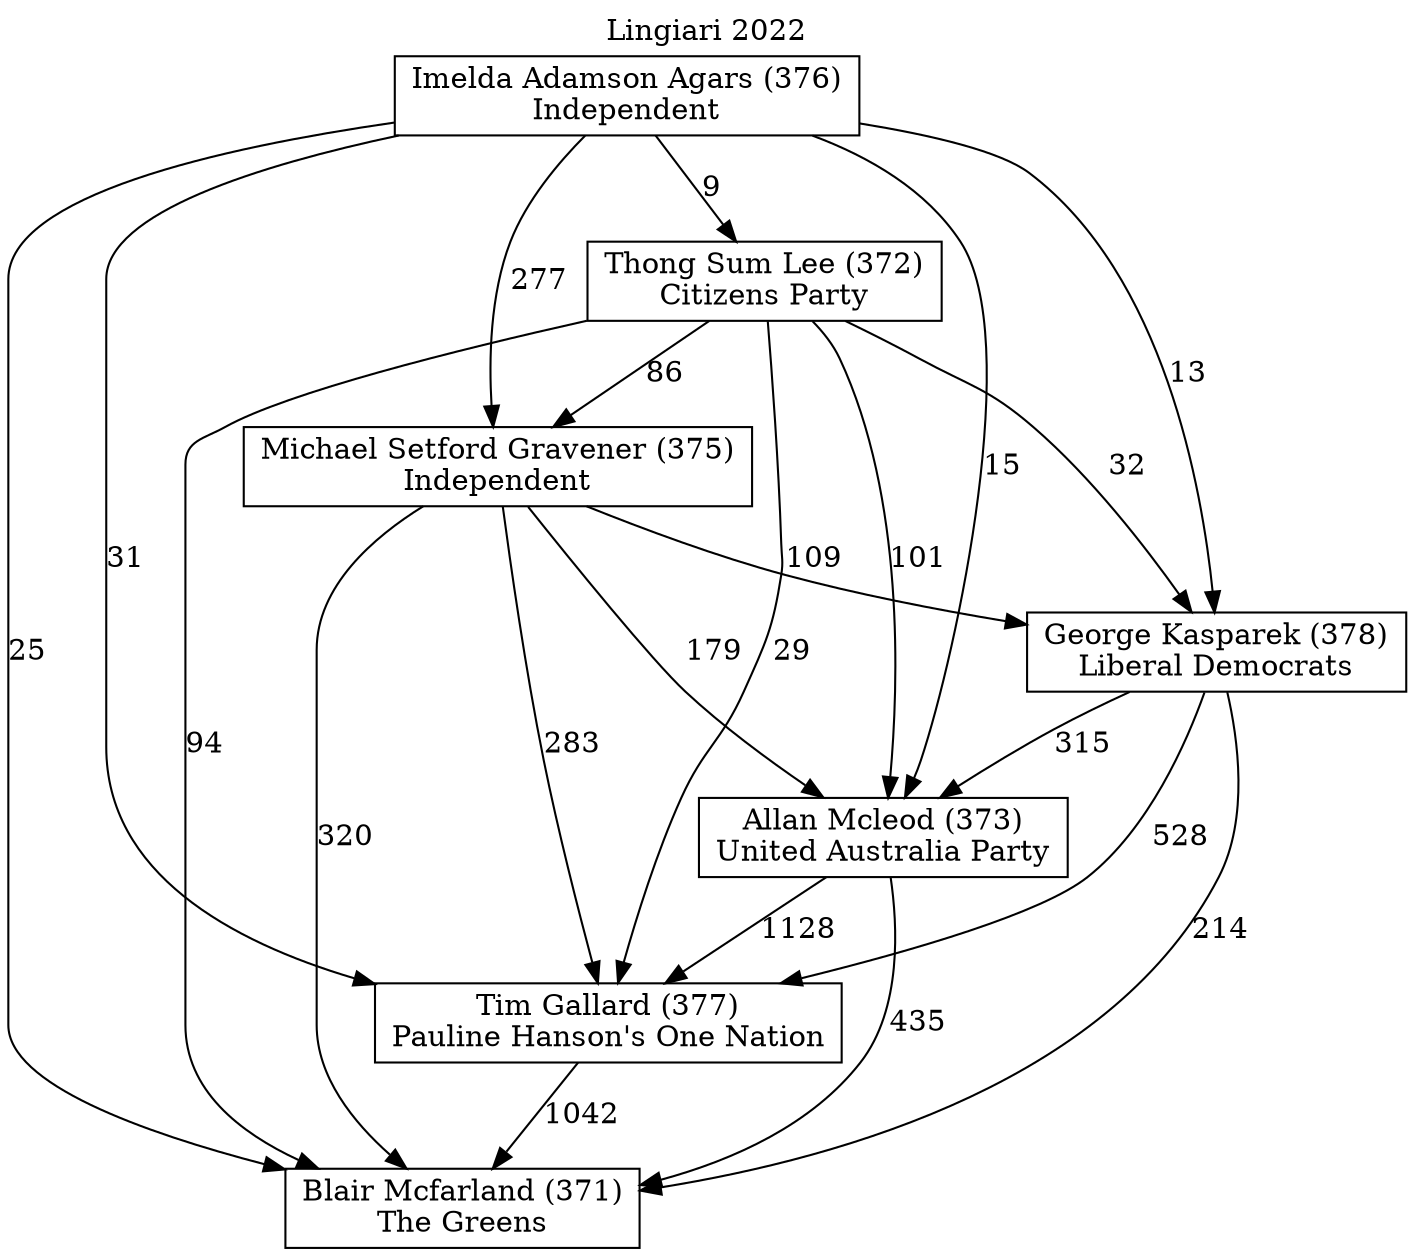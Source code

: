 // House preference flow
digraph "Blair Mcfarland (371)_Lingiari_2022" {
	graph [label="Lingiari 2022" labelloc=t mclimit=10]
	node [shape=box]
	"Imelda Adamson Agars (376)" [label="Imelda Adamson Agars (376)
Independent"]
	"Tim Gallard (377)" [label="Tim Gallard (377)
Pauline Hanson's One Nation"]
	"Michael Setford Gravener (375)" [label="Michael Setford Gravener (375)
Independent"]
	"Allan Mcleod (373)" [label="Allan Mcleod (373)
United Australia Party"]
	"Thong Sum Lee (372)" [label="Thong Sum Lee (372)
Citizens Party"]
	"George Kasparek (378)" [label="George Kasparek (378)
Liberal Democrats"]
	"Blair Mcfarland (371)" [label="Blair Mcfarland (371)
The Greens"]
	"George Kasparek (378)" -> "Allan Mcleod (373)" [label=315]
	"Imelda Adamson Agars (376)" -> "Michael Setford Gravener (375)" [label=277]
	"Michael Setford Gravener (375)" -> "Tim Gallard (377)" [label=283]
	"Imelda Adamson Agars (376)" -> "Thong Sum Lee (372)" [label=9]
	"Thong Sum Lee (372)" -> "Tim Gallard (377)" [label=29]
	"Imelda Adamson Agars (376)" -> "George Kasparek (378)" [label=13]
	"Michael Setford Gravener (375)" -> "Allan Mcleod (373)" [label=179]
	"Thong Sum Lee (372)" -> "Blair Mcfarland (371)" [label=94]
	"Thong Sum Lee (372)" -> "Allan Mcleod (373)" [label=101]
	"Michael Setford Gravener (375)" -> "Blair Mcfarland (371)" [label=320]
	"Allan Mcleod (373)" -> "Blair Mcfarland (371)" [label=435]
	"George Kasparek (378)" -> "Blair Mcfarland (371)" [label=214]
	"Imelda Adamson Agars (376)" -> "Allan Mcleod (373)" [label=15]
	"Thong Sum Lee (372)" -> "Michael Setford Gravener (375)" [label=86]
	"Thong Sum Lee (372)" -> "George Kasparek (378)" [label=32]
	"Allan Mcleod (373)" -> "Tim Gallard (377)" [label=1128]
	"George Kasparek (378)" -> "Tim Gallard (377)" [label=528]
	"Michael Setford Gravener (375)" -> "George Kasparek (378)" [label=109]
	"Tim Gallard (377)" -> "Blair Mcfarland (371)" [label=1042]
	"Imelda Adamson Agars (376)" -> "Tim Gallard (377)" [label=31]
	"Imelda Adamson Agars (376)" -> "Blair Mcfarland (371)" [label=25]
}
